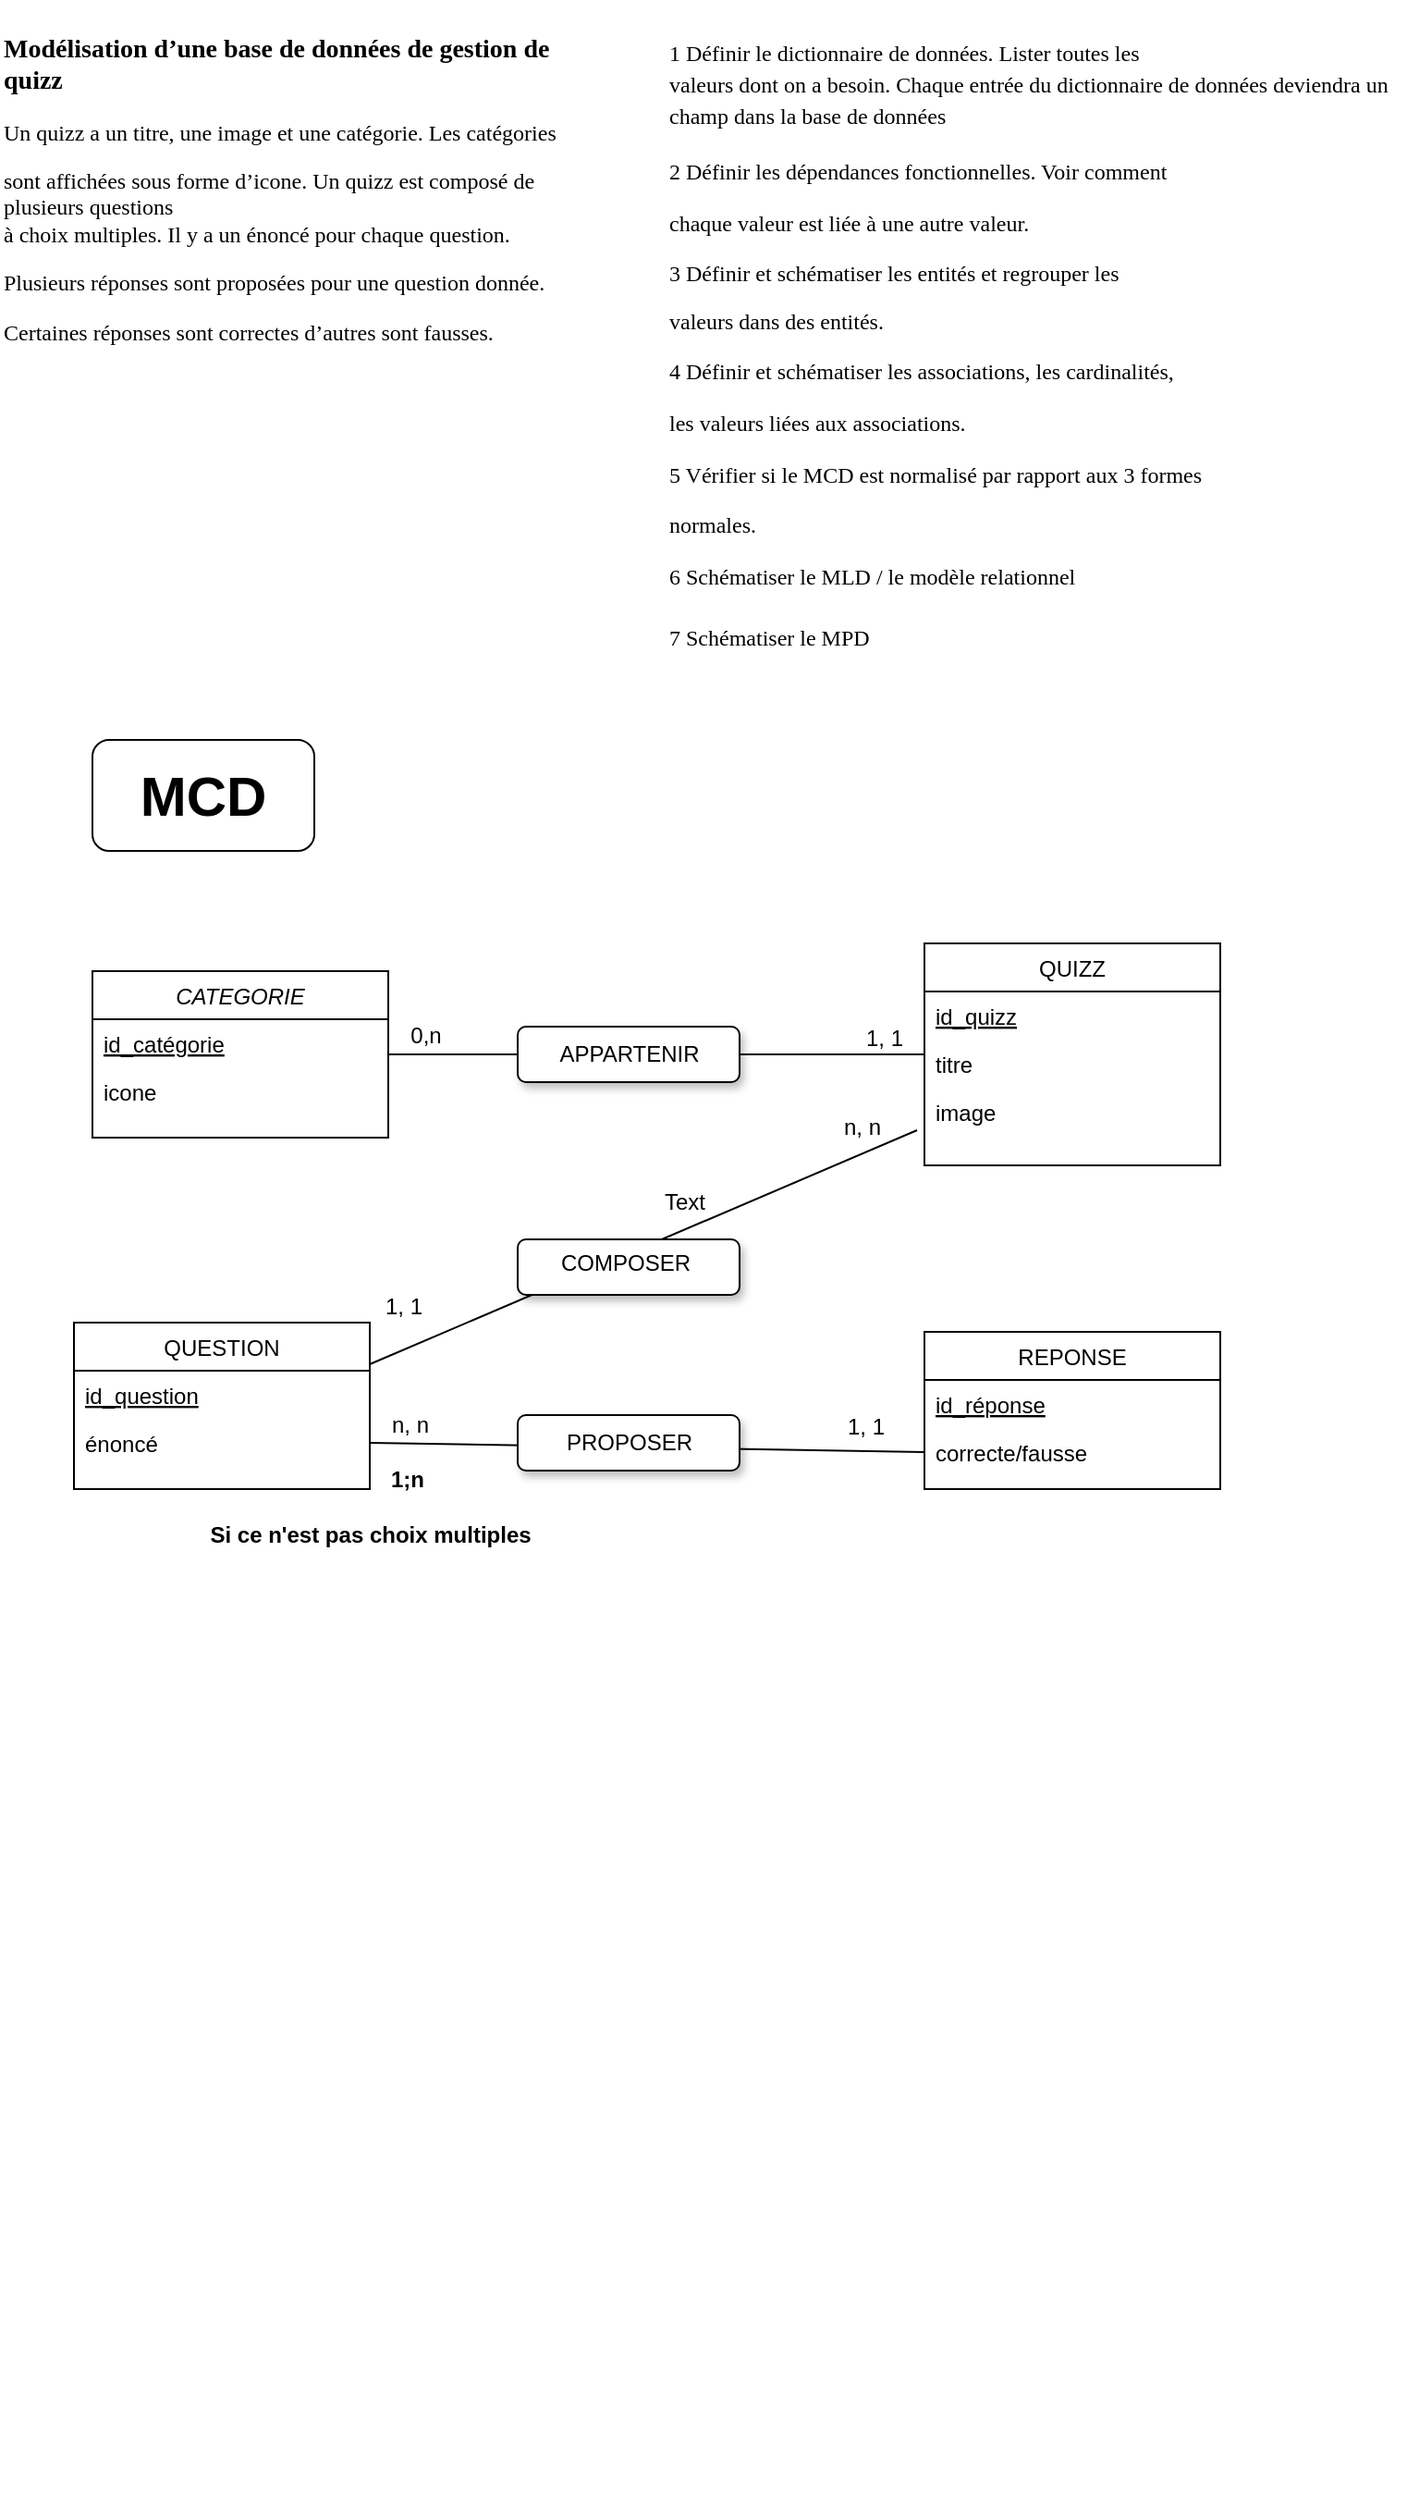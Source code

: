 <mxfile version="17.2.4" type="device" pages="3"><diagram id="C5RBs43oDa-KdzZeNtuy" name="MCD"><mxGraphModel dx="868" dy="1722" grid="1" gridSize="10" guides="1" tooltips="1" connect="1" arrows="1" fold="1" page="1" pageScale="1" pageWidth="827" pageHeight="1169" math="0" shadow="0"><root><mxCell id="WIyWlLk6GJQsqaUBKTNV-0"/><mxCell id="WIyWlLk6GJQsqaUBKTNV-1" parent="WIyWlLk6GJQsqaUBKTNV-0"/><mxCell id="Wdnl1QK0lBnhmFBYMzjt-5" value="" style="resizable=0;align=left;verticalAlign=bottom;labelBackgroundColor=none;fontSize=12;" parent="WIyWlLk6GJQsqaUBKTNV-1" connectable="0" vertex="1"><mxGeometry x="720" y="210" as="geometry"><mxPoint x="-265" y="291" as="offset"/></mxGeometry></mxCell><mxCell id="Wdnl1QK0lBnhmFBYMzjt-11" value="&lt;p class=&quot;MsoNormal&quot;&gt;&lt;b&gt;&lt;font style=&quot;font-size: 14px&quot; face=&quot;Times New Roman&quot;&gt;Modélisation d’une base de données de gestion de quizz&lt;/font&gt;&lt;/b&gt;&lt;/p&gt;&lt;font face=&quot;Times New Roman&quot;&gt;&lt;span&gt;Un quizz a un titre, une image et une catégorie. Les catégories&lt;/span&gt;&lt;br&gt;&lt;/font&gt;&lt;p class=&quot;MsoNormal&quot;&gt;&lt;font face=&quot;Times New Roman&quot;&gt;sont affichées sous forme d’icone. Un quizz est composé de plusieurs questions&lt;br&gt;à choix multiples. Il y a un énoncé pour chaque question. &lt;/font&gt;&lt;/p&gt;&lt;font face=&quot;Times New Roman&quot;&gt;&lt;span&gt;Plusieurs réponses sont proposées pour une question donnée.&lt;/span&gt;&lt;br&gt;&lt;/font&gt;&lt;p class=&quot;MsoNormal&quot;&gt;&lt;font face=&quot;Times New Roman&quot; style=&quot;font-size: 12px&quot;&gt;Certaines réponses sont correctes d’autres sont fausses.&lt;/font&gt;&lt;/p&gt;" style="text;whiteSpace=wrap;html=1;" parent="WIyWlLk6GJQsqaUBKTNV-1" vertex="1"><mxGeometry x="40" y="-1140" width="320" height="210" as="geometry"/></mxCell><mxCell id="Wdnl1QK0lBnhmFBYMzjt-14" value="&lt;p class=&quot;MsoNormal&quot;&gt;&lt;font style=&quot;font-size: 12px&quot;&gt;1 Définir le dictionnaire de données. Lister toutes les&lt;br&gt;valeurs dont on a besoin. Chaque entrée du dictionnaire de données deviendra un&lt;br&gt;champ dans la base de données&lt;/font&gt;&lt;/p&gt;&lt;font style=&quot;font-size: 12px&quot;&gt;2 Définir les dépendances fonctionnelles. Voir comment&lt;br&gt;&lt;/font&gt;&lt;p class=&quot;MsoNormal&quot; style=&quot;font-size: 12px&quot;&gt;&lt;font style=&quot;font-size: 12px&quot;&gt;chaque valeur est liée à une autre valeur.&lt;/font&gt;&lt;/p&gt;&lt;p class=&quot;MsoNormal&quot; style=&quot;font-size: 12px&quot;&gt;&lt;font style=&quot;font-size: 12px&quot;&gt;&lt;span&gt;3 Définir et schématiser les entités et regrouper les&lt;/span&gt;&lt;br&gt;&lt;/font&gt;&lt;/p&gt;&lt;p class=&quot;MsoNormal&quot; style=&quot;font-size: 12px&quot;&gt;&lt;font style=&quot;font-size: 12px&quot;&gt;valeurs dans des entités.&lt;/font&gt;&lt;/p&gt;&lt;font style=&quot;font-size: 12px&quot;&gt;&lt;span&gt;4 Définir et schématiser les associations, les cardinalités,&lt;/span&gt;&lt;br&gt;&lt;/font&gt;&lt;p class=&quot;MsoNormal&quot; style=&quot;font-size: 12px&quot;&gt;&lt;font style=&quot;font-size: 12px&quot;&gt;les valeurs liées aux associations.&lt;/font&gt;&lt;/p&gt;&lt;font style=&quot;font-size: 12px&quot;&gt;&lt;span&gt;5 Vérifier si le MCD est normalisé par rapport aux 3 formes&lt;/span&gt;&lt;br&gt;&lt;/font&gt;&lt;p class=&quot;MsoNormal&quot; style=&quot;font-size: 12px&quot;&gt;&lt;font style=&quot;font-size: 12px&quot;&gt;normales.&lt;/font&gt;&lt;/p&gt;&lt;font style=&quot;font-size: 12px&quot;&gt;&lt;span&gt;6 Schématiser le MLD / le modèle relationnel&lt;/span&gt;&lt;br&gt;&lt;br&gt;&lt;span&gt;7 Schématiser le MPD&lt;/span&gt;&lt;/font&gt;" style="text;whiteSpace=wrap;html=1;fontSize=14;fontFamily=Times New Roman;" parent="WIyWlLk6GJQsqaUBKTNV-1" vertex="1"><mxGeometry x="400" y="-1140" width="400" height="360" as="geometry"/></mxCell><mxCell id="Wdnl1QK0lBnhmFBYMzjt-16" value="CATEGORIE" style="swimlane;fontStyle=2;align=center;verticalAlign=top;childLayout=stackLayout;horizontal=1;startSize=26;horizontalStack=0;resizeParent=1;resizeLast=0;collapsible=1;marginBottom=0;rounded=0;shadow=0;strokeWidth=1;" parent="WIyWlLk6GJQsqaUBKTNV-1" vertex="1"><mxGeometry x="90" y="-615" width="160" height="90" as="geometry"><mxRectangle x="230" y="140" width="160" height="26" as="alternateBounds"/></mxGeometry></mxCell><mxCell id="Wdnl1QK0lBnhmFBYMzjt-17" value="id_catégorie" style="text;align=left;verticalAlign=top;spacingLeft=4;spacingRight=4;overflow=hidden;rotatable=0;points=[[0,0.5],[1,0.5]];portConstraint=eastwest;fontStyle=4" parent="Wdnl1QK0lBnhmFBYMzjt-16" vertex="1"><mxGeometry y="26" width="160" height="26" as="geometry"/></mxCell><mxCell id="Wdnl1QK0lBnhmFBYMzjt-18" value="icone" style="text;align=left;verticalAlign=top;spacingLeft=4;spacingRight=4;overflow=hidden;rotatable=0;points=[[0,0.5],[1,0.5]];portConstraint=eastwest;rounded=0;shadow=0;html=0;" parent="Wdnl1QK0lBnhmFBYMzjt-16" vertex="1"><mxGeometry y="52" width="160" height="26" as="geometry"/></mxCell><mxCell id="Wdnl1QK0lBnhmFBYMzjt-19" value="QUESTION" style="swimlane;fontStyle=0;align=center;verticalAlign=top;childLayout=stackLayout;horizontal=1;startSize=26;horizontalStack=0;resizeParent=1;resizeLast=0;collapsible=1;marginBottom=0;rounded=0;shadow=0;strokeWidth=1;" parent="WIyWlLk6GJQsqaUBKTNV-1" vertex="1"><mxGeometry x="80" y="-425" width="160" height="90" as="geometry"><mxRectangle x="130" y="380" width="160" height="26" as="alternateBounds"/></mxGeometry></mxCell><mxCell id="Wdnl1QK0lBnhmFBYMzjt-20" value="id_question" style="text;align=left;verticalAlign=top;spacingLeft=4;spacingRight=4;overflow=hidden;rotatable=0;points=[[0,0.5],[1,0.5]];portConstraint=eastwest;fontStyle=4" parent="Wdnl1QK0lBnhmFBYMzjt-19" vertex="1"><mxGeometry y="26" width="160" height="26" as="geometry"/></mxCell><mxCell id="Wdnl1QK0lBnhmFBYMzjt-21" value="énoncé" style="text;align=left;verticalAlign=top;spacingLeft=4;spacingRight=4;overflow=hidden;rotatable=0;points=[[0,0.5],[1,0.5]];portConstraint=eastwest;rounded=0;shadow=0;html=0;" parent="Wdnl1QK0lBnhmFBYMzjt-19" vertex="1"><mxGeometry y="52" width="160" height="26" as="geometry"/></mxCell><mxCell id="Wdnl1QK0lBnhmFBYMzjt-23" value="REPONSE" style="swimlane;fontStyle=0;align=center;verticalAlign=top;childLayout=stackLayout;horizontal=1;startSize=26;horizontalStack=0;resizeParent=1;resizeLast=0;collapsible=1;marginBottom=0;rounded=0;shadow=0;strokeWidth=1;" parent="WIyWlLk6GJQsqaUBKTNV-1" vertex="1"><mxGeometry x="540" y="-420" width="160" height="85" as="geometry"><mxRectangle x="340" y="380" width="170" height="26" as="alternateBounds"/></mxGeometry></mxCell><mxCell id="Wdnl1QK0lBnhmFBYMzjt-24" value="id_réponse" style="text;align=left;verticalAlign=top;spacingLeft=4;spacingRight=4;overflow=hidden;rotatable=0;points=[[0,0.5],[1,0.5]];portConstraint=eastwest;fontStyle=4" parent="Wdnl1QK0lBnhmFBYMzjt-23" vertex="1"><mxGeometry y="26" width="160" height="26" as="geometry"/></mxCell><mxCell id="Wdnl1QK0lBnhmFBYMzjt-25" value="correcte/fausse" style="text;align=left;verticalAlign=top;spacingLeft=4;spacingRight=4;overflow=hidden;rotatable=0;points=[[0,0.5],[1,0.5]];portConstraint=eastwest;rounded=0;shadow=0;html=0;" parent="Wdnl1QK0lBnhmFBYMzjt-23" vertex="1"><mxGeometry y="52" width="160" height="26" as="geometry"/></mxCell><mxCell id="Wdnl1QK0lBnhmFBYMzjt-27" value="QUIZZ" style="swimlane;fontStyle=0;align=center;verticalAlign=top;childLayout=stackLayout;horizontal=1;startSize=26;horizontalStack=0;resizeParent=1;resizeLast=0;collapsible=1;marginBottom=0;rounded=0;shadow=0;strokeWidth=1;" parent="WIyWlLk6GJQsqaUBKTNV-1" vertex="1"><mxGeometry x="540" y="-630" width="160" height="120" as="geometry"><mxRectangle x="550" y="140" width="160" height="26" as="alternateBounds"/></mxGeometry></mxCell><mxCell id="Wdnl1QK0lBnhmFBYMzjt-28" value="id_quizz" style="text;align=left;verticalAlign=top;spacingLeft=4;spacingRight=4;overflow=hidden;rotatable=0;points=[[0,0.5],[1,0.5]];portConstraint=eastwest;fontStyle=4" parent="Wdnl1QK0lBnhmFBYMzjt-27" vertex="1"><mxGeometry y="26" width="160" height="26" as="geometry"/></mxCell><mxCell id="Wdnl1QK0lBnhmFBYMzjt-29" value="titre" style="text;align=left;verticalAlign=top;spacingLeft=4;spacingRight=4;overflow=hidden;rotatable=0;points=[[0,0.5],[1,0.5]];portConstraint=eastwest;rounded=0;shadow=0;html=0;" parent="Wdnl1QK0lBnhmFBYMzjt-27" vertex="1"><mxGeometry y="52" width="160" height="26" as="geometry"/></mxCell><mxCell id="Wdnl1QK0lBnhmFBYMzjt-30" value="image" style="text;align=left;verticalAlign=top;spacingLeft=4;spacingRight=4;overflow=hidden;rotatable=0;points=[[0,0.5],[1,0.5]];portConstraint=eastwest;rounded=0;shadow=0;html=0;" parent="Wdnl1QK0lBnhmFBYMzjt-27" vertex="1"><mxGeometry y="78" width="160" height="26" as="geometry"/></mxCell><mxCell id="Wdnl1QK0lBnhmFBYMzjt-34" value="n, n" style="resizable=0;align=left;verticalAlign=bottom;labelBackgroundColor=none;fontSize=12;" parent="WIyWlLk6GJQsqaUBKTNV-1" connectable="0" vertex="1"><mxGeometry x="480" y="-550" as="geometry"><mxPoint x="-230" y="189" as="offset"/></mxGeometry></mxCell><mxCell id="Wdnl1QK0lBnhmFBYMzjt-35" value="1, 1" style="resizable=0;align=right;verticalAlign=bottom;labelBackgroundColor=none;fontSize=12;" parent="WIyWlLk6GJQsqaUBKTNV-1" connectable="0" vertex="1"><mxGeometry x="520" y="-360" as="geometry"/></mxCell><mxCell id="Wdnl1QK0lBnhmFBYMzjt-36" value="1, 1" style="resizable=0;align=right;verticalAlign=bottom;labelBackgroundColor=none;fontSize=12;" parent="WIyWlLk6GJQsqaUBKTNV-1" connectable="0" vertex="1"><mxGeometry x="270" y="-425" as="geometry"/></mxCell><mxCell id="_VePfa-Pte01N3fpJhH4-1" value="&lt;font style=&quot;font-size: 30px&quot;&gt;&lt;b&gt;MCD&lt;/b&gt;&lt;/font&gt;" style="rounded=1;whiteSpace=wrap;html=1;" parent="WIyWlLk6GJQsqaUBKTNV-1" vertex="1"><mxGeometry x="90" y="-740" width="120" height="60" as="geometry"/></mxCell><mxCell id="_VePfa-Pte01N3fpJhH4-5" value="1, 1" style="resizable=0;align=right;verticalAlign=bottom;labelBackgroundColor=none;fontSize=12;" parent="WIyWlLk6GJQsqaUBKTNV-1" connectable="0" vertex="1"><mxGeometry x="530" y="-570" as="geometry"/></mxCell><mxCell id="_VePfa-Pte01N3fpJhH4-6" value="n, n" style="resizable=0;align=right;verticalAlign=bottom;labelBackgroundColor=none;fontSize=12;" parent="WIyWlLk6GJQsqaUBKTNV-1" connectable="0" vertex="1"><mxGeometry x="550" y="-550" as="geometry"><mxPoint x="-32" y="28" as="offset"/></mxGeometry></mxCell><mxCell id="Hluqmp29IQDMw72VIj5v-4" value="0,n" style="text;html=1;align=center;verticalAlign=middle;resizable=0;points=[];autosize=1;strokeColor=none;fillColor=none;" parent="WIyWlLk6GJQsqaUBKTNV-1" vertex="1"><mxGeometry x="255" y="-590" width="30" height="20" as="geometry"/></mxCell><mxCell id="YveKz_80SzXsq4d_qg2d-0" value="" style="endArrow=none;html=1;rounded=0;fontSize=18;" parent="WIyWlLk6GJQsqaUBKTNV-1" edge="1"><mxGeometry width="50" height="50" relative="1" as="geometry"><mxPoint x="250" y="-570" as="sourcePoint"/><mxPoint x="540" y="-570" as="targetPoint"/></mxGeometry></mxCell><mxCell id="YveKz_80SzXsq4d_qg2d-1" value="" style="endArrow=none;html=1;rounded=0;fontSize=18;exitX=1;exitY=0.25;exitDx=0;exitDy=0;entryX=-0.025;entryY=0.885;entryDx=0;entryDy=0;entryPerimeter=0;" parent="WIyWlLk6GJQsqaUBKTNV-1" source="Wdnl1QK0lBnhmFBYMzjt-19" target="Wdnl1QK0lBnhmFBYMzjt-30" edge="1"><mxGeometry width="50" height="50" relative="1" as="geometry"><mxPoint x="260" y="-560" as="sourcePoint"/><mxPoint x="550" y="-560" as="targetPoint"/></mxGeometry></mxCell><mxCell id="Hluqmp29IQDMw72VIj5v-19" value="" style="rounded=1;whiteSpace=wrap;html=1;shadow=1;fontSize=18;" parent="WIyWlLk6GJQsqaUBKTNV-1" vertex="1"><mxGeometry x="320" y="-470" width="120" height="30" as="geometry"/></mxCell><mxCell id="Hluqmp29IQDMw72VIj5v-20" value="COMPOSER" style="text;html=1;resizable=0;points=[];;align=center;verticalAlign=middle;labelBackgroundColor=none;rounded=0;shadow=0;strokeWidth=1;fontSize=12;" parent="WIyWlLk6GJQsqaUBKTNV-1" vertex="1" connectable="0"><mxGeometry x="350" y="-450" as="geometry"><mxPoint x="28" y="-7" as="offset"/></mxGeometry></mxCell><mxCell id="YveKz_80SzXsq4d_qg2d-2" value="" style="endArrow=none;html=1;rounded=0;fontSize=18;exitX=1;exitY=0.5;exitDx=0;exitDy=0;entryX=0;entryY=0.5;entryDx=0;entryDy=0;" parent="WIyWlLk6GJQsqaUBKTNV-1" source="Wdnl1QK0lBnhmFBYMzjt-21" target="Wdnl1QK0lBnhmFBYMzjt-25" edge="1"><mxGeometry width="50" height="50" relative="1" as="geometry"><mxPoint x="250" y="-392.5" as="sourcePoint"/><mxPoint x="546" y="-518.99" as="targetPoint"/></mxGeometry></mxCell><mxCell id="Hluqmp29IQDMw72VIj5v-16" value="" style="rounded=1;whiteSpace=wrap;html=1;shadow=1;fontSize=18;" parent="WIyWlLk6GJQsqaUBKTNV-1" vertex="1"><mxGeometry x="320" y="-375" width="120" height="30" as="geometry"/></mxCell><mxCell id="Hluqmp29IQDMw72VIj5v-17" value="PROPOSER" style="text;html=1;resizable=0;points=[];;align=center;verticalAlign=middle;labelBackgroundColor=none;rounded=0;shadow=0;strokeWidth=1;fontSize=12;" parent="WIyWlLk6GJQsqaUBKTNV-1" vertex="1" connectable="0"><mxGeometry x="380" y="-360" as="geometry"/></mxCell><mxCell id="Hluqmp29IQDMw72VIj5v-11" value="" style="rounded=1;whiteSpace=wrap;html=1;shadow=1;fontSize=18;" parent="WIyWlLk6GJQsqaUBKTNV-1" vertex="1"><mxGeometry x="320" y="-585" width="120" height="30" as="geometry"/></mxCell><mxCell id="Hluqmp29IQDMw72VIj5v-12" value="APPARTENIR" style="text;html=1;align=center;verticalAlign=middle;resizable=0;points=[];autosize=1;strokeColor=none;fillColor=none;shadow=1;" parent="WIyWlLk6GJQsqaUBKTNV-1" vertex="1"><mxGeometry x="335" y="-580" width="90" height="20" as="geometry"/></mxCell><mxCell id="ODbsR5i2TWvQ8n9ij_fT-0" value="Text" style="text;html=1;resizable=0;autosize=1;align=center;verticalAlign=middle;points=[];fillColor=none;strokeColor=none;rounded=0;" vertex="1" parent="WIyWlLk6GJQsqaUBKTNV-1"><mxGeometry x="390" y="-500" width="40" height="20" as="geometry"/></mxCell><mxCell id="ODbsR5i2TWvQ8n9ij_fT-1" value="&lt;b&gt;1;n&lt;/b&gt;" style="text;html=1;align=center;verticalAlign=middle;resizable=0;points=[];autosize=1;strokeColor=none;fillColor=none;" vertex="1" parent="WIyWlLk6GJQsqaUBKTNV-1"><mxGeometry x="245" y="-350" width="30" height="20" as="geometry"/></mxCell><mxCell id="ODbsR5i2TWvQ8n9ij_fT-2" value="&lt;b&gt;Si ce n'est pas choix multiples&lt;/b&gt;" style="text;html=1;align=center;verticalAlign=middle;resizable=0;points=[];autosize=1;strokeColor=none;fillColor=none;" vertex="1" parent="WIyWlLk6GJQsqaUBKTNV-1"><mxGeometry x="145" y="-320" width="190" height="20" as="geometry"/></mxCell></root></mxGraphModel></diagram><diagram id="5KzAXvElzPUIXiSVAEa0" name="MLD"><mxGraphModel dx="868" dy="1722" grid="1" gridSize="10" guides="1" tooltips="1" connect="1" arrows="1" fold="1" page="1" pageScale="1" pageWidth="827" pageHeight="1169" math="0" shadow="0"><root><mxCell id="0"/><mxCell id="1" parent="0"/><mxCell id="RfpeamtVI08PLx1zU9_8-3" value="&lt;font style=&quot;font-size: 30px&quot;&gt;&lt;b&gt;MLD&lt;/b&gt;&lt;/font&gt;" style="rounded=1;whiteSpace=wrap;html=1;" parent="1" vertex="1"><mxGeometry x="40" y="-1120" width="120" height="60" as="geometry"/></mxCell><mxCell id="RfpeamtVI08PLx1zU9_8-4" value="&lt;font style=&quot;font-size: 18px&quot;&gt;(appelé aussi modèle relationnel)&lt;/font&gt;" style="text;html=1;align=center;verticalAlign=middle;resizable=0;points=[];autosize=1;strokeColor=none;fillColor=none;fontSize=30;" parent="1" vertex="1"><mxGeometry x="170" y="-1115" width="280" height="50" as="geometry"/></mxCell><mxCell id="z-Fw66gUXUhXSsAhWazi-1" value="CATEGORIE (&lt;u&gt;id_categorie&lt;/u&gt;, icone)" style="text;html=1;align=center;verticalAlign=middle;resizable=0;points=[];autosize=1;strokeColor=none;fillColor=none;fontSize=18;" parent="1" vertex="1"><mxGeometry x="80" y="-990" width="290" height="30" as="geometry"/></mxCell><mxCell id="3FQCq055_MqsM5CSFopl-1" value="QUIZZ (&lt;u&gt;id_quizz&lt;/u&gt;, titre, image, #id_catégorie)" style="text;html=1;align=center;verticalAlign=middle;resizable=0;points=[];autosize=1;strokeColor=none;fillColor=none;fontSize=18;" parent="1" vertex="1"><mxGeometry x="80" y="-950" width="370" height="30" as="geometry"/></mxCell><mxCell id="3FQCq055_MqsM5CSFopl-2" value="QUESTION (&lt;u&gt;id_question&lt;/u&gt;, énoncé, #id_quizz)" style="text;html=1;align=center;verticalAlign=middle;resizable=0;points=[];autosize=1;strokeColor=none;fillColor=none;fontSize=18;" parent="1" vertex="1"><mxGeometry x="80" y="-910" width="370" height="30" as="geometry"/></mxCell><mxCell id="3FQCq055_MqsM5CSFopl-3" value="REPONSE (&lt;u&gt;id_réponse&lt;/u&gt;, CorrectFausse, #id_question)" style="text;html=1;align=center;verticalAlign=middle;resizable=0;points=[];autosize=1;strokeColor=none;fillColor=none;fontSize=18;" parent="1" vertex="1"><mxGeometry x="80" y="-870" width="450" height="30" as="geometry"/></mxCell><mxCell id="ZePzocVhECDc-JoYhNwo-1" value="" style="whiteSpace=wrap;html=1;shadow=1;fontSize=18;" parent="1" vertex="1"><mxGeometry x="610" y="-1125" width="190" height="120" as="geometry"/></mxCell><mxCell id="ZePzocVhECDc-JoYhNwo-2" value="#clé_étrangère" style="text;html=1;align=center;verticalAlign=middle;resizable=0;points=[];autosize=1;strokeColor=none;fillColor=none;fontSize=18;" parent="1" vertex="1"><mxGeometry x="630" y="-1080" width="140" height="30" as="geometry"/></mxCell><mxCell id="ZePzocVhECDc-JoYhNwo-3" value="&lt;u&gt;clé primaire&lt;/u&gt;" style="text;html=1;align=center;verticalAlign=middle;resizable=0;points=[];autosize=1;strokeColor=none;fillColor=none;fontSize=18;" parent="1" vertex="1"><mxGeometry x="630" y="-1040" width="110" height="30" as="geometry"/></mxCell><mxCell id="ZePzocVhECDc-JoYhNwo-4" value="LEGENDE" style="text;html=1;align=center;verticalAlign=middle;resizable=0;points=[];autosize=1;strokeColor=none;fillColor=none;fontSize=18;" parent="1" vertex="1"><mxGeometry x="630" y="-1115" width="100" height="30" as="geometry"/></mxCell><mxCell id="dd6HBO5Kz_eceYSOthby-4" value="&lt;div&gt;&lt;b&gt;&lt;font style=&quot;font-size: 20px&quot;&gt;MCD&lt;/font&gt;&lt;/b&gt;&lt;/div&gt;&lt;ul&gt;&lt;li&gt;Entité&lt;span style=&quot;white-space: pre&quot;&gt;&#9;&lt;span style=&quot;white-space: pre&quot;&gt;&#9;&lt;/span&gt;&lt;/span&gt;=&amp;gt;&lt;/li&gt;&lt;li&gt;Attributs&lt;span style=&quot;white-space: pre&quot;&gt;&#9;&lt;span style=&quot;white-space: pre&quot;&gt;&#9;&lt;/span&gt;&lt;/span&gt;=&amp;gt;&lt;span style=&quot;white-space: pre&quot;&gt;&#9;&lt;/span&gt;&lt;/li&gt;&lt;li&gt;Identifiants&lt;span style=&quot;white-space: pre&quot;&gt;&#9;&lt;/span&gt;=&amp;gt;&lt;/li&gt;&lt;li&gt;Association&lt;span style=&quot;white-space: pre&quot;&gt;&#9;&lt;/span&gt;=&amp;gt;&lt;/li&gt;&lt;/ul&gt;" style="text;html=1;align=left;verticalAlign=middle;resizable=0;points=[];autosize=1;strokeColor=none;fillColor=none;fontSize=18;" parent="1" vertex="1"><mxGeometry x="40" y="-800" width="220" height="150" as="geometry"/></mxCell><mxCell id="dd6HBO5Kz_eceYSOthby-5" value="&lt;div&gt;&lt;b&gt;&lt;font style=&quot;font-size: 20px&quot;&gt;MLD&lt;/font&gt;&lt;/b&gt;&lt;/div&gt;&lt;ul&gt;&lt;li&gt;Relation&lt;span style=&quot;white-space: pre&quot;&gt;&#9;&lt;span style=&quot;white-space: pre&quot;&gt;&#9;&lt;/span&gt;&lt;/span&gt;=&amp;gt;&lt;/li&gt;&lt;li&gt;Attributs&lt;span style=&quot;white-space: pre&quot;&gt;&#9;&lt;span style=&quot;white-space: pre&quot;&gt;&#9;&lt;/span&gt;&lt;/span&gt;=&amp;gt;&lt;span style=&quot;white-space: pre&quot;&gt;&#9;&lt;/span&gt;&lt;/li&gt;&lt;li&gt;Clé primaire&lt;span style=&quot;white-space: pre&quot;&gt;&#9;&lt;/span&gt;=&amp;gt;&lt;/li&gt;&lt;/ul&gt;&lt;span&gt;&lt;span style=&quot;white-space: pre&quot;&gt;&#9;&lt;/span&gt;&lt;/span&gt;" style="text;html=1;align=left;verticalAlign=middle;resizable=0;points=[];autosize=1;strokeColor=none;fillColor=none;fontSize=18;" parent="1" vertex="1"><mxGeometry x="290" y="-800" width="220" height="150" as="geometry"/></mxCell><mxCell id="dd6HBO5Kz_eceYSOthby-6" value="&lt;div&gt;&lt;b&gt;&lt;font style=&quot;font-size: 20px&quot;&gt;MPD&lt;/font&gt;&lt;/b&gt;&lt;/div&gt;&lt;ul&gt;&lt;li&gt;Table&lt;span style=&quot;white-space: pre&quot;&gt;&#9;&lt;span style=&quot;white-space: pre&quot;&gt;&#9;&lt;/span&gt;&lt;/span&gt;&lt;/li&gt;&lt;li&gt;Champs&lt;span style=&quot;white-space: pre&quot;&gt;&#9;&lt;span style=&quot;white-space: pre&quot;&gt;&#9;&lt;/span&gt;&lt;/span&gt;&lt;span style=&quot;white-space: pre&quot;&gt;&#9;&lt;/span&gt;&lt;/li&gt;&lt;li&gt;Clé primaire&lt;span style=&quot;white-space: pre&quot;&gt;&#9;&lt;/span&gt;&lt;/li&gt;&lt;li&gt;Relation&lt;span style=&quot;white-space: pre&quot;&gt;&#9;&lt;span style=&quot;white-space: pre&quot;&gt;&#9;&lt;/span&gt;&lt;/span&gt;&lt;/li&gt;&lt;/ul&gt;" style="text;html=1;align=left;verticalAlign=middle;resizable=0;points=[];autosize=1;strokeColor=none;fillColor=none;fontSize=18;" parent="1" vertex="1"><mxGeometry x="520" y="-800" width="220" height="150" as="geometry"/></mxCell></root></mxGraphModel></diagram><diagram id="NjSR3ZBLXm2NuI1vzH4V" name="MPD"><mxGraphModel dx="868" dy="1722" grid="1" gridSize="10" guides="1" tooltips="1" connect="1" arrows="1" fold="1" page="1" pageScale="1" pageWidth="827" pageHeight="1169" math="0" shadow="0"><root><mxCell id="0"/><mxCell id="1" parent="0"/><mxCell id="D0UWZ_9633YR1EVDix-I-9" value="" style="whiteSpace=wrap;html=1;shadow=1;fontSize=18;" parent="1" vertex="1"><mxGeometry x="620" y="-1125" width="190" height="120" as="geometry"/></mxCell><mxCell id="yD196rGUZzZQ2iy5ku1l-1" value="&lt;font style=&quot;font-size: 30px&quot;&gt;&lt;b&gt;MPD&lt;/b&gt;&lt;/font&gt;" style="rounded=1;whiteSpace=wrap;html=1;shadow=1;fontSize=18;" parent="1" vertex="1"><mxGeometry x="80" y="-1080" width="120" height="60" as="geometry"/></mxCell><mxCell id="yD196rGUZzZQ2iy5ku1l-2" value="&lt;font style=&quot;font-size: 18px&quot;&gt;SQL (requêtes: create table...)&lt;/font&gt;" style="text;html=1;align=center;verticalAlign=middle;resizable=0;points=[];autosize=1;strokeColor=none;fillColor=none;fontSize=30;" parent="1" vertex="1"><mxGeometry x="210" y="-1080" width="260" height="50" as="geometry"/></mxCell><mxCell id="ZcjJ4Y5Z1gLnzkRSPhS4-1" value="CATEGORIE" style="swimlane;fontStyle=2;align=center;verticalAlign=top;childLayout=stackLayout;horizontal=1;startSize=26;horizontalStack=0;resizeParent=1;resizeLast=0;collapsible=1;marginBottom=0;rounded=0;shadow=0;strokeWidth=1;" parent="1" vertex="1"><mxGeometry x="120" y="-945" width="160" height="90" as="geometry"><mxRectangle x="230" y="140" width="160" height="26" as="alternateBounds"/></mxGeometry></mxCell><mxCell id="ZcjJ4Y5Z1gLnzkRSPhS4-2" value="id_catégorie" style="text;align=left;verticalAlign=top;spacingLeft=4;spacingRight=4;overflow=hidden;rotatable=0;points=[[0,0.5],[1,0.5]];portConstraint=eastwest;fontStyle=4" parent="ZcjJ4Y5Z1gLnzkRSPhS4-1" vertex="1"><mxGeometry y="26" width="160" height="26" as="geometry"/></mxCell><mxCell id="ZcjJ4Y5Z1gLnzkRSPhS4-3" value="icone" style="text;align=left;verticalAlign=top;spacingLeft=4;spacingRight=4;overflow=hidden;rotatable=0;points=[[0,0.5],[1,0.5]];portConstraint=eastwest;rounded=0;shadow=0;html=0;" parent="ZcjJ4Y5Z1gLnzkRSPhS4-1" vertex="1"><mxGeometry y="52" width="160" height="26" as="geometry"/></mxCell><mxCell id="ZcjJ4Y5Z1gLnzkRSPhS4-4" value="QUESTION" style="swimlane;fontStyle=0;align=center;verticalAlign=top;childLayout=stackLayout;horizontal=1;startSize=26;horizontalStack=0;resizeParent=1;resizeLast=0;collapsible=1;marginBottom=0;rounded=0;shadow=0;strokeWidth=1;" parent="1" vertex="1"><mxGeometry x="110" y="-755" width="160" height="105" as="geometry"><mxRectangle x="130" y="380" width="160" height="26" as="alternateBounds"/></mxGeometry></mxCell><mxCell id="ZcjJ4Y5Z1gLnzkRSPhS4-5" value="id_question" style="text;align=left;verticalAlign=top;spacingLeft=4;spacingRight=4;overflow=hidden;rotatable=0;points=[[0,0.5],[1,0.5]];portConstraint=eastwest;fontStyle=4" parent="ZcjJ4Y5Z1gLnzkRSPhS4-4" vertex="1"><mxGeometry y="26" width="160" height="26" as="geometry"/></mxCell><mxCell id="ZcjJ4Y5Z1gLnzkRSPhS4-6" value="énoncé" style="text;align=left;verticalAlign=top;spacingLeft=4;spacingRight=4;overflow=hidden;rotatable=0;points=[[0,0.5],[1,0.5]];portConstraint=eastwest;rounded=0;shadow=0;html=0;" parent="ZcjJ4Y5Z1gLnzkRSPhS4-4" vertex="1"><mxGeometry y="52" width="160" height="26" as="geometry"/></mxCell><mxCell id="ogJfqf_VyGWUuH8NHaqU-1" value="#id_quizz" style="text;align=left;verticalAlign=top;spacingLeft=4;spacingRight=4;overflow=hidden;rotatable=0;points=[[0,0.5],[1,0.5]];portConstraint=eastwest;fontStyle=0" parent="ZcjJ4Y5Z1gLnzkRSPhS4-4" vertex="1"><mxGeometry y="78" width="160" height="26" as="geometry"/></mxCell><mxCell id="ZcjJ4Y5Z1gLnzkRSPhS4-7" value="REPONSE" style="swimlane;fontStyle=0;align=center;verticalAlign=top;childLayout=stackLayout;horizontal=1;startSize=26;horizontalStack=0;resizeParent=1;resizeLast=0;collapsible=1;marginBottom=0;rounded=0;shadow=0;strokeWidth=1;" parent="1" vertex="1"><mxGeometry x="570" y="-750" width="160" height="110" as="geometry"><mxRectangle x="340" y="380" width="170" height="26" as="alternateBounds"/></mxGeometry></mxCell><mxCell id="ZcjJ4Y5Z1gLnzkRSPhS4-8" value="id_réponse" style="text;align=left;verticalAlign=top;spacingLeft=4;spacingRight=4;overflow=hidden;rotatable=0;points=[[0,0.5],[1,0.5]];portConstraint=eastwest;fontStyle=4" parent="ZcjJ4Y5Z1gLnzkRSPhS4-7" vertex="1"><mxGeometry y="26" width="160" height="26" as="geometry"/></mxCell><mxCell id="ZcjJ4Y5Z1gLnzkRSPhS4-9" value="correcte/fausse" style="text;align=left;verticalAlign=top;spacingLeft=4;spacingRight=4;overflow=hidden;rotatable=0;points=[[0,0.5],[1,0.5]];portConstraint=eastwest;rounded=0;shadow=0;html=0;" parent="ZcjJ4Y5Z1gLnzkRSPhS4-7" vertex="1"><mxGeometry y="52" width="160" height="26" as="geometry"/></mxCell><mxCell id="D0UWZ_9633YR1EVDix-I-1" value="#id_question" style="text;align=left;verticalAlign=top;spacingLeft=4;spacingRight=4;overflow=hidden;rotatable=0;points=[[0,0.5],[1,0.5]];portConstraint=eastwest;fontStyle=0" parent="ZcjJ4Y5Z1gLnzkRSPhS4-7" vertex="1"><mxGeometry y="78" width="160" height="26" as="geometry"/></mxCell><mxCell id="ZcjJ4Y5Z1gLnzkRSPhS4-10" value="QUIZZ" style="swimlane;fontStyle=0;align=center;verticalAlign=top;childLayout=stackLayout;horizontal=1;startSize=26;horizontalStack=0;resizeParent=1;resizeLast=0;collapsible=1;marginBottom=0;rounded=0;shadow=0;strokeWidth=1;" parent="1" vertex="1"><mxGeometry x="570" y="-960" width="160" height="140" as="geometry"><mxRectangle x="550" y="140" width="160" height="26" as="alternateBounds"/></mxGeometry></mxCell><mxCell id="ZcjJ4Y5Z1gLnzkRSPhS4-11" value="id_quizz" style="text;align=left;verticalAlign=top;spacingLeft=4;spacingRight=4;overflow=hidden;rotatable=0;points=[[0,0.5],[1,0.5]];portConstraint=eastwest;fontStyle=4" parent="ZcjJ4Y5Z1gLnzkRSPhS4-10" vertex="1"><mxGeometry y="26" width="160" height="26" as="geometry"/></mxCell><mxCell id="ZcjJ4Y5Z1gLnzkRSPhS4-12" value="titre" style="text;align=left;verticalAlign=top;spacingLeft=4;spacingRight=4;overflow=hidden;rotatable=0;points=[[0,0.5],[1,0.5]];portConstraint=eastwest;rounded=0;shadow=0;html=0;" parent="ZcjJ4Y5Z1gLnzkRSPhS4-10" vertex="1"><mxGeometry y="52" width="160" height="26" as="geometry"/></mxCell><mxCell id="ZcjJ4Y5Z1gLnzkRSPhS4-13" value="image" style="text;align=left;verticalAlign=top;spacingLeft=4;spacingRight=4;overflow=hidden;rotatable=0;points=[[0,0.5],[1,0.5]];portConstraint=eastwest;rounded=0;shadow=0;html=0;" parent="ZcjJ4Y5Z1gLnzkRSPhS4-10" vertex="1"><mxGeometry y="78" width="160" height="26" as="geometry"/></mxCell><mxCell id="OtrfJrrulqhlXR249xLW-1" value="#id_catégorie" style="text;align=left;verticalAlign=top;spacingLeft=4;spacingRight=4;overflow=hidden;rotatable=0;points=[[0,0.5],[1,0.5]];portConstraint=eastwest;fontStyle=0" parent="ZcjJ4Y5Z1gLnzkRSPhS4-10" vertex="1"><mxGeometry y="104" width="160" height="26" as="geometry"/></mxCell><mxCell id="ZcjJ4Y5Z1gLnzkRSPhS4-14" value="" style="resizable=0;align=left;verticalAlign=bottom;labelBackgroundColor=none;fontSize=12;" parent="1" connectable="0" vertex="1"><mxGeometry x="510" y="-880" as="geometry"><mxPoint x="-230" y="189" as="offset"/></mxGeometry></mxCell><mxCell id="ZcjJ4Y5Z1gLnzkRSPhS4-15" value="" style="resizable=0;align=right;verticalAlign=bottom;labelBackgroundColor=none;fontSize=12;" parent="1" connectable="0" vertex="1"><mxGeometry x="550" y="-690" as="geometry"/></mxCell><mxCell id="ZcjJ4Y5Z1gLnzkRSPhS4-16" value="" style="resizable=0;align=right;verticalAlign=bottom;labelBackgroundColor=none;fontSize=12;" parent="1" connectable="0" vertex="1"><mxGeometry x="300" y="-755" as="geometry"/></mxCell><mxCell id="ZcjJ4Y5Z1gLnzkRSPhS4-17" value="" style="resizable=0;align=right;verticalAlign=bottom;labelBackgroundColor=none;fontSize=12;" parent="1" connectable="0" vertex="1"><mxGeometry x="560" y="-900" as="geometry"/></mxCell><mxCell id="ZcjJ4Y5Z1gLnzkRSPhS4-18" value="" style="resizable=0;align=right;verticalAlign=bottom;labelBackgroundColor=none;fontSize=12;" parent="1" connectable="0" vertex="1"><mxGeometry x="580" y="-880" as="geometry"><mxPoint x="-32" y="28" as="offset"/></mxGeometry></mxCell><mxCell id="ZcjJ4Y5Z1gLnzkRSPhS4-20" value="" style="endArrow=none;html=1;rounded=0;fontSize=18;" parent="1" edge="1"><mxGeometry width="50" height="50" relative="1" as="geometry"><mxPoint x="280" y="-900" as="sourcePoint"/><mxPoint x="570" y="-900" as="targetPoint"/></mxGeometry></mxCell><mxCell id="ZcjJ4Y5Z1gLnzkRSPhS4-21" value="" style="endArrow=none;html=1;rounded=0;fontSize=18;exitX=1;exitY=0.25;exitDx=0;exitDy=0;entryX=-0.025;entryY=0.885;entryDx=0;entryDy=0;entryPerimeter=0;" parent="1" source="ZcjJ4Y5Z1gLnzkRSPhS4-4" target="ZcjJ4Y5Z1gLnzkRSPhS4-13" edge="1"><mxGeometry width="50" height="50" relative="1" as="geometry"><mxPoint x="290" y="-890" as="sourcePoint"/><mxPoint x="580" y="-890" as="targetPoint"/></mxGeometry></mxCell><mxCell id="ZcjJ4Y5Z1gLnzkRSPhS4-24" value="" style="endArrow=none;html=1;rounded=0;fontSize=18;exitX=1;exitY=0.5;exitDx=0;exitDy=0;entryX=0;entryY=0.5;entryDx=0;entryDy=0;" parent="1" source="ZcjJ4Y5Z1gLnzkRSPhS4-6" target="ZcjJ4Y5Z1gLnzkRSPhS4-9" edge="1"><mxGeometry width="50" height="50" relative="1" as="geometry"><mxPoint x="280" y="-722.5" as="sourcePoint"/><mxPoint x="576" y="-848.99" as="targetPoint"/></mxGeometry></mxCell><mxCell id="OtrfJrrulqhlXR249xLW-2" value="1" style="text;html=1;align=center;verticalAlign=middle;resizable=0;points=[];autosize=1;strokeColor=none;fillColor=none;fontSize=18;" parent="1" vertex="1"><mxGeometry x="280" y="-930" width="30" height="30" as="geometry"/></mxCell><mxCell id="OtrfJrrulqhlXR249xLW-3" value="8" style="text;html=1;align=center;verticalAlign=middle;resizable=0;points=[];autosize=1;strokeColor=none;fillColor=none;fontSize=18;rotation=90;" parent="1" vertex="1"><mxGeometry x="530" y="-930" width="30" height="30" as="geometry"/></mxCell><mxCell id="D0UWZ_9633YR1EVDix-I-2" value="8" style="text;html=1;align=center;verticalAlign=middle;resizable=0;points=[];autosize=1;strokeColor=none;fillColor=none;fontSize=18;rotation=90;" parent="1" vertex="1"><mxGeometry x="270" y="-780" width="30" height="30" as="geometry"/></mxCell><mxCell id="D0UWZ_9633YR1EVDix-I-3" value="8" style="text;html=1;align=center;verticalAlign=middle;resizable=0;points=[];autosize=1;strokeColor=none;fillColor=none;fontSize=18;rotation=90;" parent="1" vertex="1"><mxGeometry x="530" y="-717.5" width="30" height="30" as="geometry"/></mxCell><mxCell id="D0UWZ_9633YR1EVDix-I-4" value="1" style="text;html=1;align=center;verticalAlign=middle;resizable=0;points=[];autosize=1;strokeColor=none;fillColor=none;fontSize=18;" parent="1" vertex="1"><mxGeometry x="535" y="-885" width="30" height="30" as="geometry"/></mxCell><mxCell id="D0UWZ_9633YR1EVDix-I-5" value="1" style="text;html=1;align=center;verticalAlign=middle;resizable=0;points=[];autosize=1;strokeColor=none;fillColor=none;fontSize=18;" parent="1" vertex="1"><mxGeometry x="270" y="-720" width="30" height="30" as="geometry"/></mxCell><mxCell id="D0UWZ_9633YR1EVDix-I-6" value="#clé_étrangère" style="text;html=1;align=center;verticalAlign=middle;resizable=0;points=[];autosize=1;strokeColor=none;fillColor=none;fontSize=18;" parent="1" vertex="1"><mxGeometry x="640" y="-1080" width="140" height="30" as="geometry"/></mxCell><mxCell id="D0UWZ_9633YR1EVDix-I-7" value="&lt;u&gt;clé primaire&lt;/u&gt;" style="text;html=1;align=center;verticalAlign=middle;resizable=0;points=[];autosize=1;strokeColor=none;fillColor=none;fontSize=18;" parent="1" vertex="1"><mxGeometry x="640" y="-1040" width="110" height="30" as="geometry"/></mxCell><mxCell id="D0UWZ_9633YR1EVDix-I-8" value="LEGENDE" style="text;html=1;align=center;verticalAlign=middle;resizable=0;points=[];autosize=1;strokeColor=none;fillColor=none;fontSize=18;" parent="1" vertex="1"><mxGeometry x="640" y="-1115" width="100" height="30" as="geometry"/></mxCell></root></mxGraphModel></diagram></mxfile>